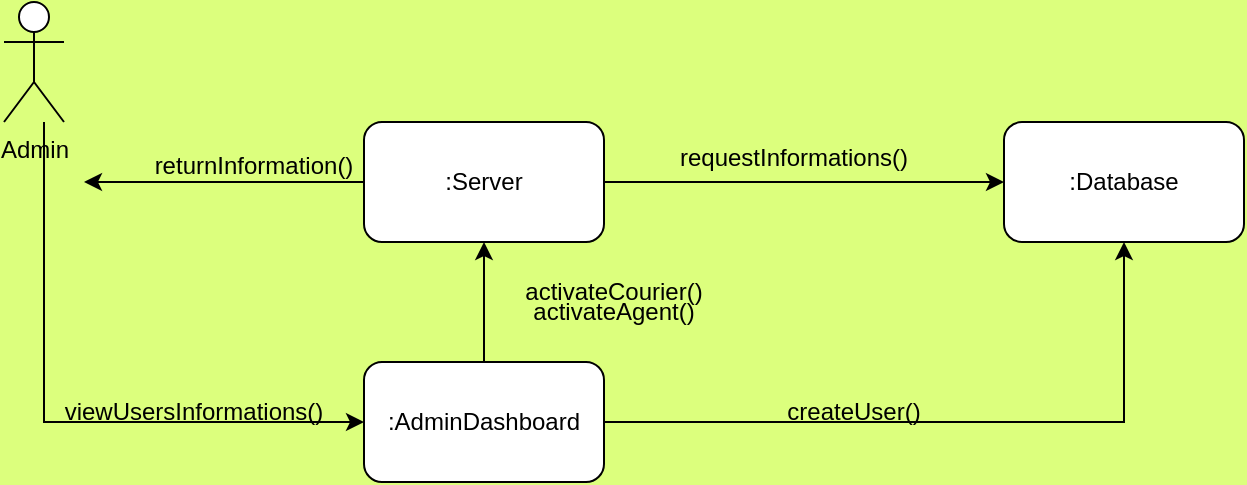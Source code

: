 <mxfile version="20.0.1" type="device"><diagram id="ZUhuQNBDU6J4Z-cH60zG" name="Page-1"><mxGraphModel dx="549" dy="1011" grid="1" gridSize="10" guides="1" tooltips="1" connect="1" arrows="1" fold="1" page="1" pageScale="1" pageWidth="850" pageHeight="1100" background="#DCFF7D" math="0" shadow="0"><root><mxCell id="0"/><mxCell id="1" parent="0"/><mxCell id="4H1zYfE5SF6y61DwBRjq-6" style="edgeStyle=orthogonalEdgeStyle;rounded=0;orthogonalLoop=1;jettySize=auto;html=1;entryX=0;entryY=0.5;entryDx=0;entryDy=0;" edge="1" parent="1" source="4H1zYfE5SF6y61DwBRjq-1" target="4H1zYfE5SF6y61DwBRjq-2"><mxGeometry relative="1" as="geometry"><Array as="points"><mxPoint x="100" y="290"/></Array></mxGeometry></mxCell><mxCell id="4H1zYfE5SF6y61DwBRjq-1" value="Admin" style="shape=umlActor;verticalLabelPosition=bottom;verticalAlign=top;html=1;outlineConnect=0;" vertex="1" parent="1"><mxGeometry x="80" y="80" width="30" height="60" as="geometry"/></mxCell><mxCell id="4H1zYfE5SF6y61DwBRjq-14" style="edgeStyle=orthogonalEdgeStyle;rounded=0;orthogonalLoop=1;jettySize=auto;html=1;entryX=0.5;entryY=1;entryDx=0;entryDy=0;" edge="1" parent="1" source="4H1zYfE5SF6y61DwBRjq-2" target="4H1zYfE5SF6y61DwBRjq-5"><mxGeometry relative="1" as="geometry"/></mxCell><mxCell id="4H1zYfE5SF6y61DwBRjq-16" style="edgeStyle=orthogonalEdgeStyle;rounded=0;orthogonalLoop=1;jettySize=auto;html=1;entryX=0.5;entryY=1;entryDx=0;entryDy=0;" edge="1" parent="1" source="4H1zYfE5SF6y61DwBRjq-2" target="4H1zYfE5SF6y61DwBRjq-4"><mxGeometry relative="1" as="geometry"/></mxCell><mxCell id="4H1zYfE5SF6y61DwBRjq-2" value=":AdminDashboard" style="rounded=1;whiteSpace=wrap;html=1;" vertex="1" parent="1"><mxGeometry x="260" y="260" width="120" height="60" as="geometry"/></mxCell><mxCell id="4H1zYfE5SF6y61DwBRjq-8" style="edgeStyle=orthogonalEdgeStyle;rounded=0;orthogonalLoop=1;jettySize=auto;html=1;" edge="1" parent="1" source="4H1zYfE5SF6y61DwBRjq-4"><mxGeometry relative="1" as="geometry"><mxPoint x="120" y="170" as="targetPoint"/></mxGeometry></mxCell><mxCell id="4H1zYfE5SF6y61DwBRjq-11" style="edgeStyle=orthogonalEdgeStyle;rounded=0;orthogonalLoop=1;jettySize=auto;html=1;entryX=0;entryY=0.5;entryDx=0;entryDy=0;" edge="1" parent="1" source="4H1zYfE5SF6y61DwBRjq-4" target="4H1zYfE5SF6y61DwBRjq-5"><mxGeometry relative="1" as="geometry"/></mxCell><mxCell id="4H1zYfE5SF6y61DwBRjq-4" value=":Server&lt;span style=&quot;color: rgba(0, 0, 0, 0); font-family: monospace; font-size: 0px; text-align: start;&quot;&gt;%3CmxGraphModel%3E%3Croot%3E%3CmxCell%20id%3D%220%22%2F%3E%3CmxCell%20id%3D%221%22%20parent%3D%220%22%2F%3E%3CmxCell%20id%3D%222%22%20value%3D%22%3AAdmin%22%20style%3D%22rounded%3D1%3BwhiteSpace%3Dwrap%3Bhtml%3D1%3B%22%20vertex%3D%221%22%20parent%3D%221%22%3E%3CmxGeometry%20x%3D%22-10%22%20y%3D%22140%22%20width%3D%22120%22%20height%3D%2260%22%20as%3D%22geometry%22%2F%3E%3C%2FmxCell%3E%3C%2Froot%3E%3C%2FmxGraphModel%3E&lt;/span&gt;" style="rounded=1;whiteSpace=wrap;html=1;" vertex="1" parent="1"><mxGeometry x="260" y="140" width="120" height="60" as="geometry"/></mxCell><mxCell id="4H1zYfE5SF6y61DwBRjq-5" value=":Database" style="rounded=1;whiteSpace=wrap;html=1;" vertex="1" parent="1"><mxGeometry x="580" y="140" width="120" height="60" as="geometry"/></mxCell><mxCell id="4H1zYfE5SF6y61DwBRjq-7" value="viewUsersInformations()" style="text;html=1;strokeColor=none;fillColor=none;align=center;verticalAlign=middle;whiteSpace=wrap;rounded=0;" vertex="1" parent="1"><mxGeometry x="110" y="270" width="130" height="30" as="geometry"/></mxCell><mxCell id="4H1zYfE5SF6y61DwBRjq-9" value="returnInformation()" style="text;html=1;strokeColor=none;fillColor=none;align=center;verticalAlign=middle;whiteSpace=wrap;rounded=0;" vertex="1" parent="1"><mxGeometry x="140" y="147" width="130" height="30" as="geometry"/></mxCell><mxCell id="4H1zYfE5SF6y61DwBRjq-12" value="requestInformations()" style="text;html=1;strokeColor=none;fillColor=none;align=center;verticalAlign=middle;whiteSpace=wrap;rounded=0;" vertex="1" parent="1"><mxGeometry x="410" y="143" width="130" height="30" as="geometry"/></mxCell><mxCell id="4H1zYfE5SF6y61DwBRjq-15" value="createUser()" style="text;html=1;strokeColor=none;fillColor=none;align=center;verticalAlign=middle;whiteSpace=wrap;rounded=0;" vertex="1" parent="1"><mxGeometry x="440" y="270" width="130" height="30" as="geometry"/></mxCell><mxCell id="4H1zYfE5SF6y61DwBRjq-17" value="activateCourier()" style="text;html=1;strokeColor=none;fillColor=none;align=center;verticalAlign=middle;whiteSpace=wrap;rounded=0;" vertex="1" parent="1"><mxGeometry x="320" y="210" width="130" height="30" as="geometry"/></mxCell><mxCell id="4H1zYfE5SF6y61DwBRjq-18" value="activateAgent()" style="text;html=1;strokeColor=none;fillColor=none;align=center;verticalAlign=middle;whiteSpace=wrap;rounded=0;" vertex="1" parent="1"><mxGeometry x="320" y="220" width="130" height="30" as="geometry"/></mxCell></root></mxGraphModel></diagram></mxfile>